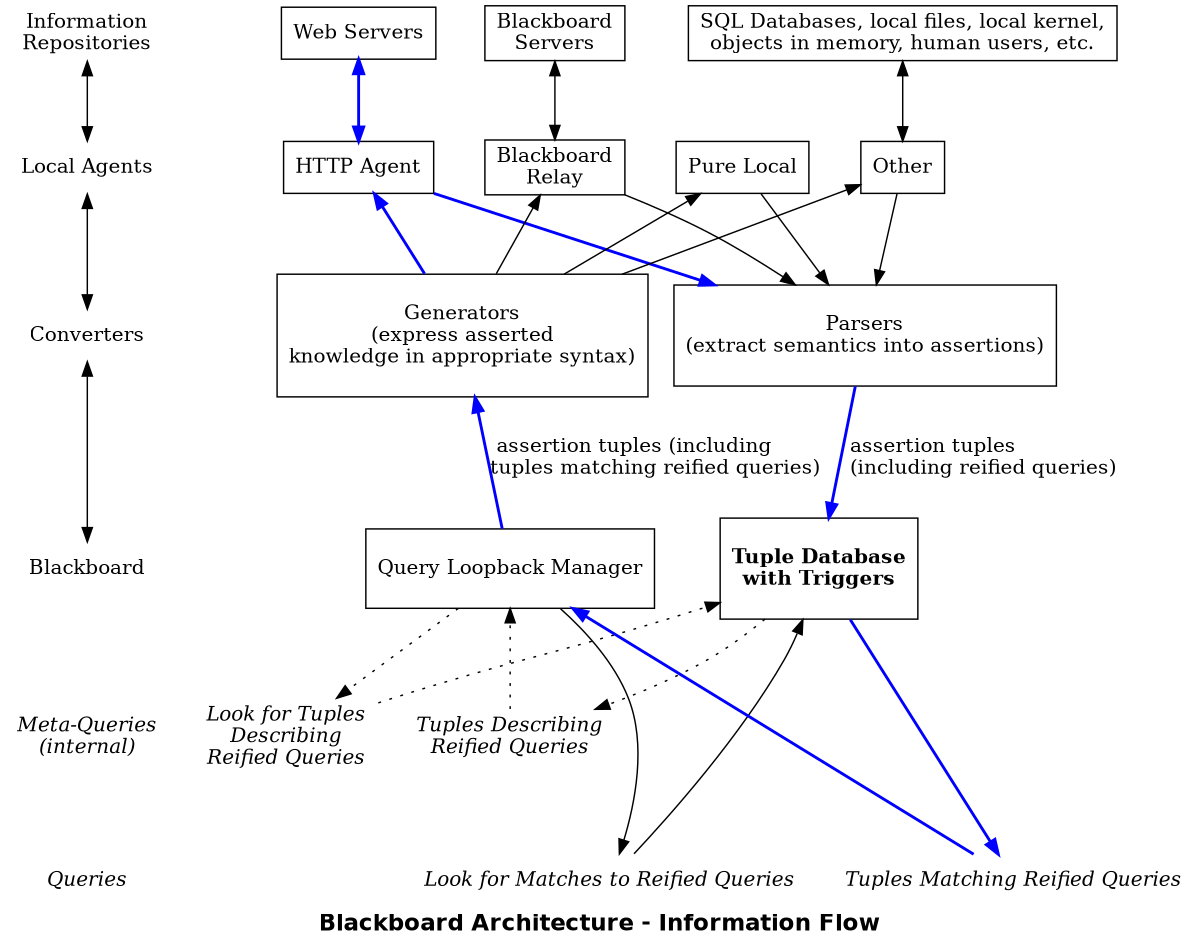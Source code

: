 /* example using ordering, values in or out */
digraph sw_blackboard {

center=true;
graph [ label="Blackboard Architecture - Information Flow",
        fontsize=16, fontname="Helvetica-Bold" ];
ordering=out;
ranksep=0.75;
decorate=true;
node [shape=box];
size="8,8";

  /* SIDE BAR */	
  {
     ordering=out;
     node [shape=plaintext];
     l1->l2 [ dir=both ]
     l2->l3 [ dir=both ]
     l3->l7 [ dir=both ]
     l7->l9 [ color=white, dir=none ]
     l9->l10 [ color=white, dir=none ]

     l1 [ label="Information\nRepositories" ];
     l2 [ label="Local Agents" ];
     l3 [ label="Converters" ];
     l7 [ label="Blackboard" ];
     l9 [ fontname="Times-Italic", label="Meta-Queries\n(internal)" ];
     l10 [ fontname="Times-Italic", label="Queries" ];
  }

  /* RANKINGS */
//  { rank=same;  
//  l1; web; sql; rbb; files; kernel; human; mem;
//  } 

  { rank=same; 
    l2;  weba -> rbba -> pure -> otha [ style=invis ];
  }

  { rank=same;
    l3; p; g;
  }

  { rank=same;
    l7; db; q;
  }

  { rank=same;
    l9; x1; x2
  }

  { rank=same;
    l10; x3; x4
  }

  /* NODES */
/*
 subgraph cluster1 {
   style=filled;
   label="HTTP Agent"
   color=white;
   a1;
 } */
 
/*  info1 [ shape=plaintext, label="Web Pages" ]
  a1 [ label="Objects In\nMemory" ]
  info2 [ label="Objects In\nMemory" ]
  info3 [ shape=plaintext, label="SQL\nDatabases" ]
  info4 [ shape=plaintext, label="Other\nBlackboard\nServers" ]
  info5 [ shape=plaintext, label="Human User\nInterface Objects" ] */
  web [ label="Web Servers" ];
  weba [ label="HTTP Agent" ];
  rbb  [ label="Blackboard\nServers" ];
  rbba [ label="Blackboard\nRelay" ];
  oth  [ label="SQL Databases, local files, local kernel,\nobjects in memory, human users, etc." ];
  otha [ label="Other" ];
  pure [ label="Pure Local" ];
  p [ label="\nParsers\n(extract semantics into assertions)\n\n" ]
  g [ label="\nGenerators\n(express asserted\nknowledge in appropriate syntax)\n\n" ]
  db [ label="\nTuple Database\nwith Triggers\n\n",
  fontname="Times-Bold", URL="#\N" ]
  q [ label="\nQuery Loopback Manager\n\n" ]

  {
    node [ fontname="Times-Italic", ];

  x1 [ fontname="Times-Italic", shape=plaintext, 
       label="Look for Tuples\nDescribing\nReified Queries" ]
  x2 [ fontname="Times-Italic", shape=plaintext, 
       label="Tuples Describing\nReified Queries" ]
  x3 [ fontname="Times-Italic", shape=plaintext, 
       label="Look for Matches to Reified Queries" ]
  x4 [ fontname="Times-Italic", shape=plaintext, 
       label="Tuples Matching Reified Queries" ]
  }
  /* EDGES */
  
 web -> weba [ dir=both, color=blue, style=bold ];
 g -> weba -> p [ color=blue, style=bold ];

/*
 sql -> otha [ dir=both ];
 files -> otha [ dir=both ];
 kernel -> otha [ dir=both ];
 human -> otha [ dir=both ];
 mem -> otha [ dir=both ];
*/
 oth -> otha [ dir=both ];
 g -> otha -> p;
 rbb -> rbba [ dir=both ];
 g -> rbba -> p;
 g -> pure -> p;

/*
 info2 -> p [ color=blue, style=bold ] ; 
 info3 -> p;
 info4 -> p;
 info5 -> p;
*/

 p -> db [ style=bold, color=blue,
    label=" assertion tuples\l (including reified queries)\l" ]
 q -> g [ style=bold, color=blue, 
  label=" assertion tuples (including\ltuples matching reified queries)\l" ]


/*
 q -> db  [ style=dotted, label="Look for Reified Queries" ] 
 db -> q  [ style=dotted, label="Reified Query Data" ]
 q -> db  [ label="Look for Matches to Reified Queries" ]
 db -> q  [ label="Reified Query Match Data" ]
*/

 q ->x1-> db [ style=dotted ]
 db ->x2-> q [ style=dotted ]
 q ->x3-> db 
 db ->x4-> q [ style=bold, color=blue ]

/*
 g -> a1;
 g -> info2 [ color=blue, style=bold ] ; 
 g -> info3; 
 g -> info4;
 g -> info5;
*/


}

